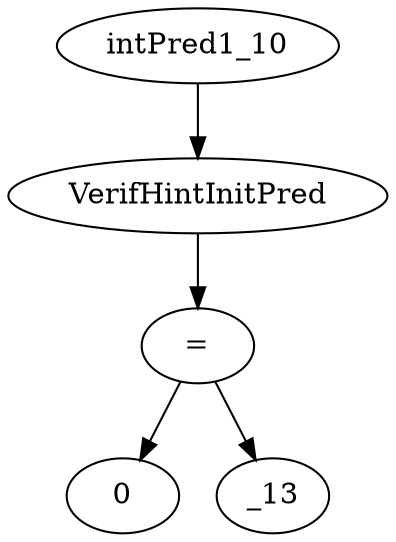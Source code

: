 digraph dag {
0 [label="intPred1_10"];
1 [label="VerifHintInitPred"];
2 [label="="];
3 [label="0"];
4 [label="_13"];
"0" -> "1"[label=""]
"1" -> "2"[label=""]
"2" -> "4"[label=""]
"2" -> "3"[label=""]
}
